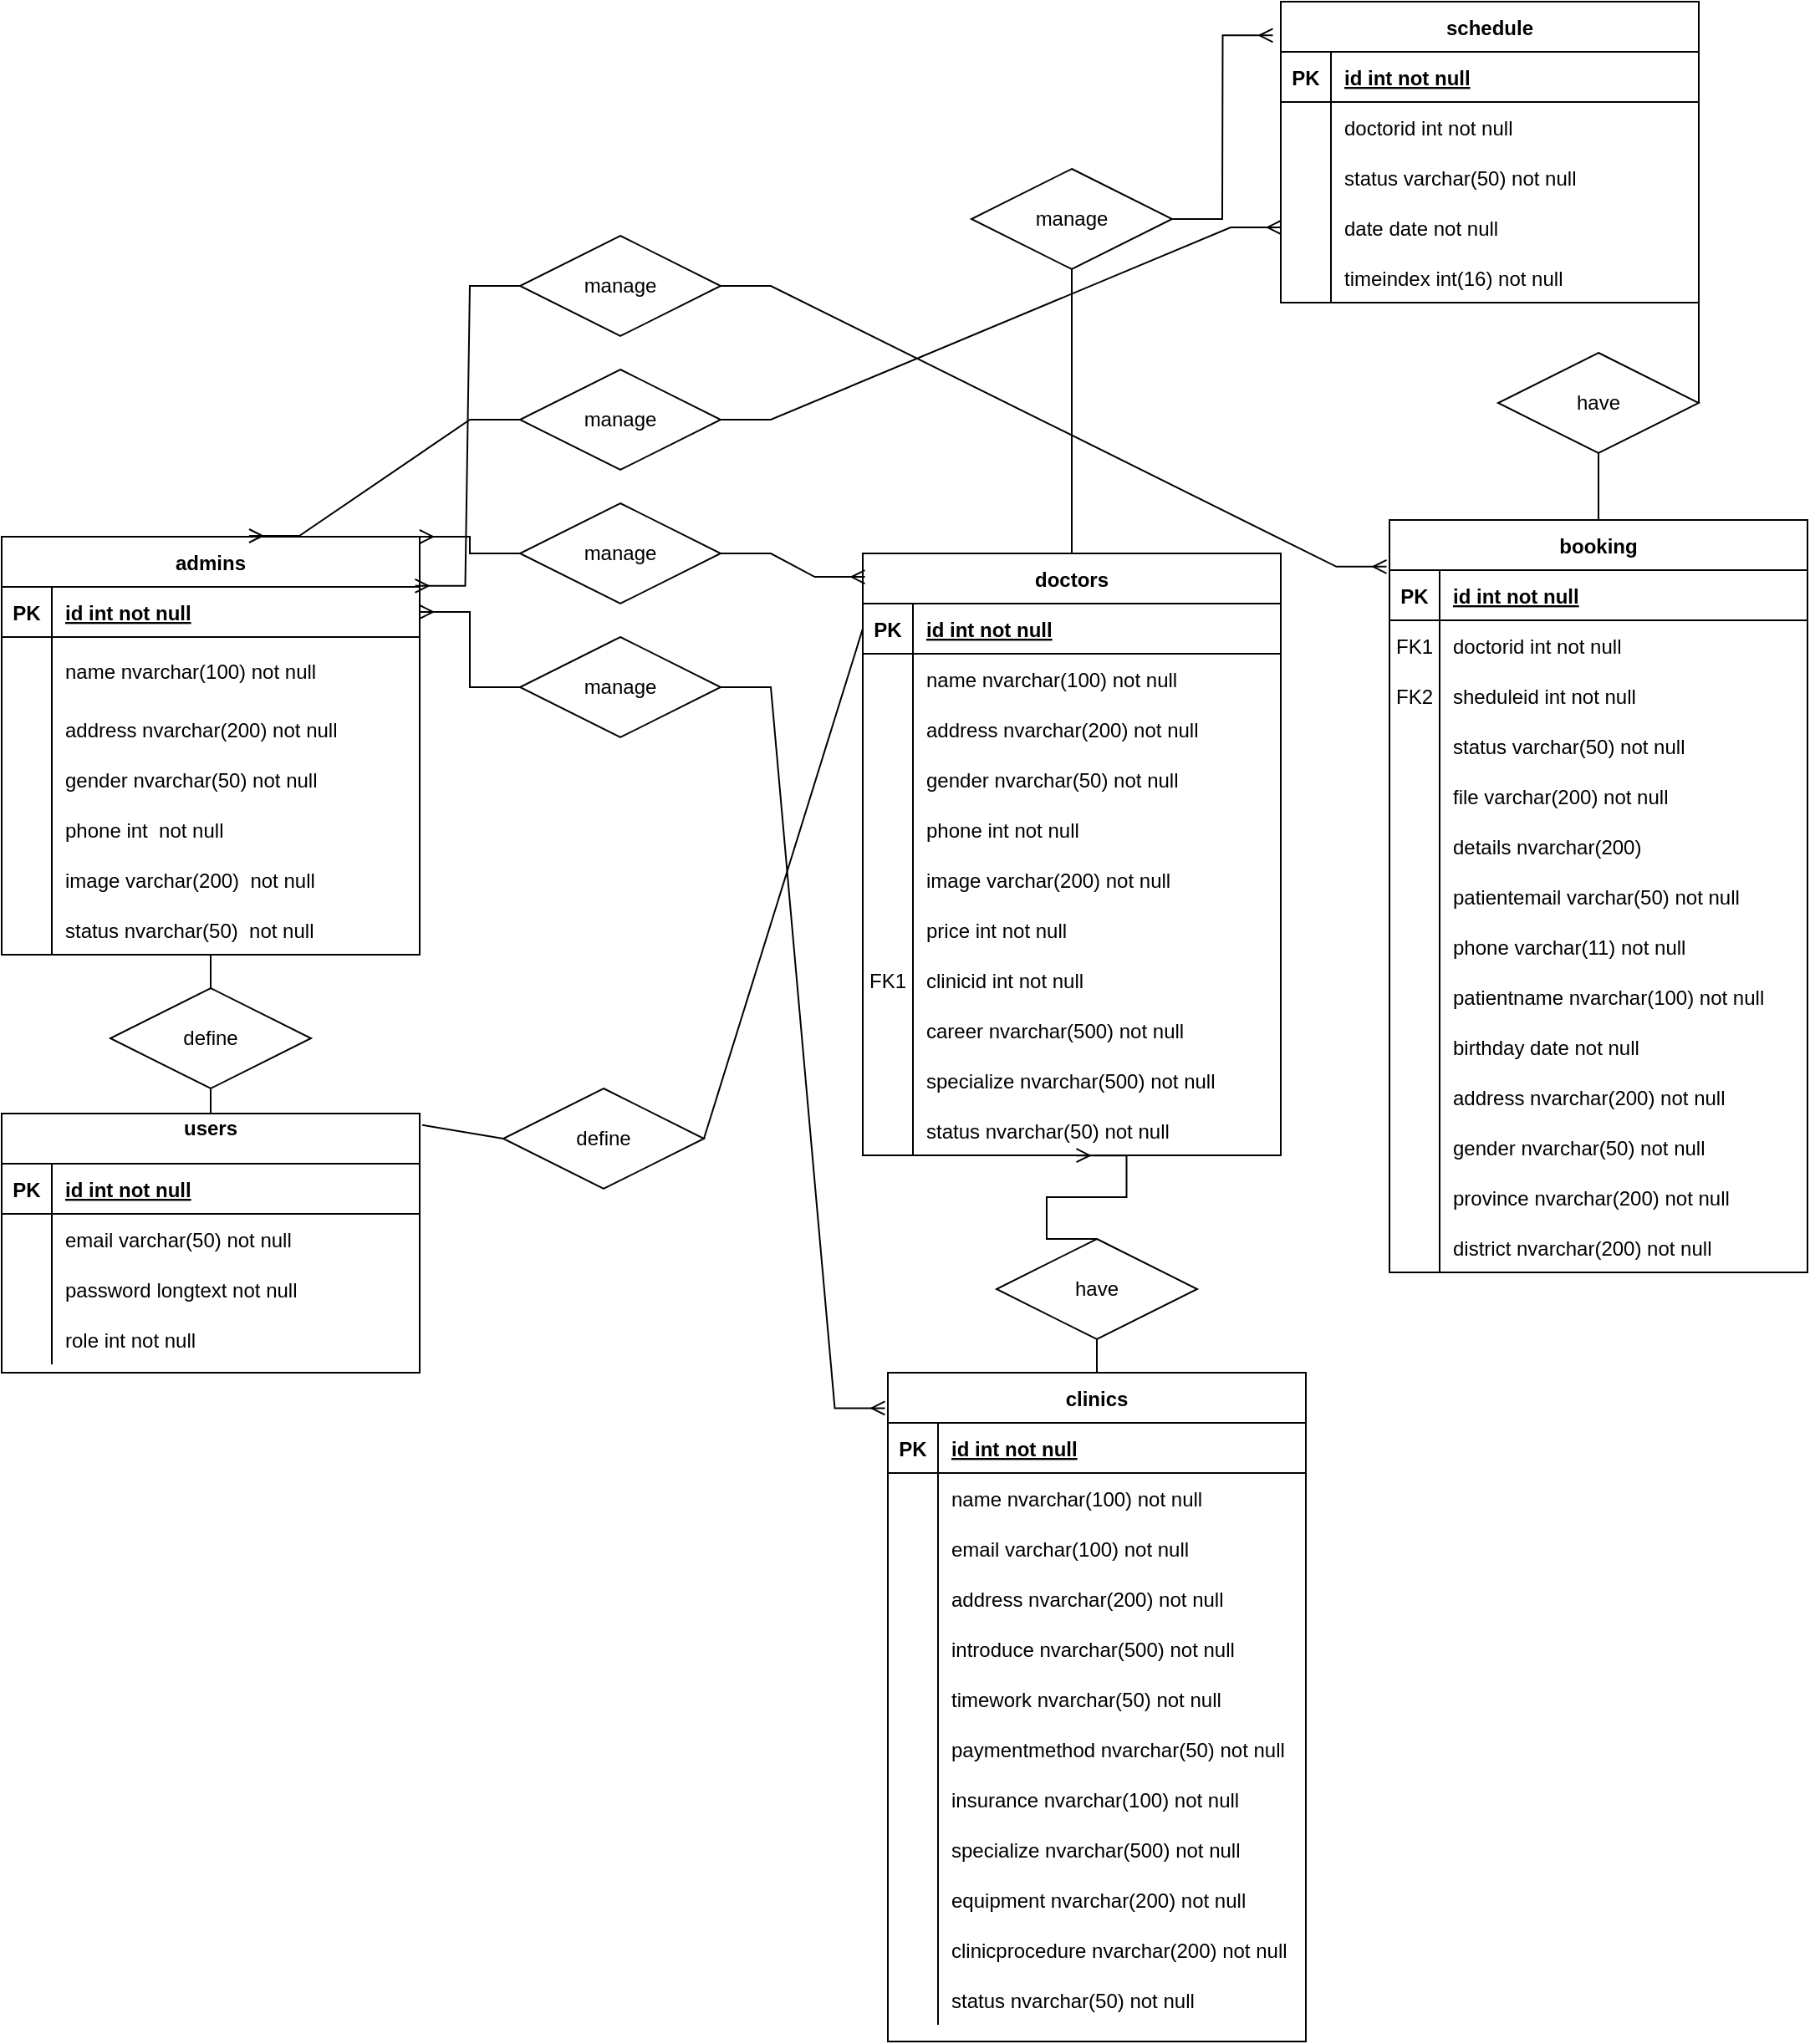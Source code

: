 <mxfile version="21.5.0" type="device">
  <diagram id="R2lEEEUBdFMjLlhIrx00" name="Page-1">
    <mxGraphModel dx="1390" dy="1900" grid="1" gridSize="10" guides="1" tooltips="1" connect="1" arrows="1" fold="1" page="1" pageScale="1" pageWidth="850" pageHeight="1100" math="0" shadow="0" extFonts="Permanent Marker^https://fonts.googleapis.com/css?family=Permanent+Marker">
      <root>
        <mxCell id="0" />
        <mxCell id="1" parent="0" />
        <mxCell id="C-vyLk0tnHw3VtMMgP7b-23" value="admins" style="shape=table;startSize=30;container=1;collapsible=1;childLayout=tableLayout;fixedRows=1;rowLines=0;fontStyle=1;align=center;resizeLast=1;" parent="1" vertex="1">
          <mxGeometry x="30" y="20" width="250" height="250" as="geometry" />
        </mxCell>
        <mxCell id="C-vyLk0tnHw3VtMMgP7b-24" value="" style="shape=partialRectangle;collapsible=0;dropTarget=0;pointerEvents=0;fillColor=none;points=[[0,0.5],[1,0.5]];portConstraint=eastwest;top=0;left=0;right=0;bottom=1;" parent="C-vyLk0tnHw3VtMMgP7b-23" vertex="1">
          <mxGeometry y="30" width="250" height="30" as="geometry" />
        </mxCell>
        <mxCell id="C-vyLk0tnHw3VtMMgP7b-25" value="PK" style="shape=partialRectangle;overflow=hidden;connectable=0;fillColor=none;top=0;left=0;bottom=0;right=0;fontStyle=1;" parent="C-vyLk0tnHw3VtMMgP7b-24" vertex="1">
          <mxGeometry width="30" height="30" as="geometry">
            <mxRectangle width="30" height="30" as="alternateBounds" />
          </mxGeometry>
        </mxCell>
        <mxCell id="C-vyLk0tnHw3VtMMgP7b-26" value="id int not null" style="shape=partialRectangle;overflow=hidden;connectable=0;fillColor=none;top=0;left=0;bottom=0;right=0;align=left;spacingLeft=6;fontStyle=5;" parent="C-vyLk0tnHw3VtMMgP7b-24" vertex="1">
          <mxGeometry x="30" width="220" height="30" as="geometry">
            <mxRectangle width="220" height="30" as="alternateBounds" />
          </mxGeometry>
        </mxCell>
        <mxCell id="QPLElxQxJ39nkW6KaJ0L-1" value="clinics" style="shape=table;startSize=30;container=1;collapsible=1;childLayout=tableLayout;fixedRows=1;rowLines=0;fontStyle=1;align=center;resizeLast=1;" parent="1" vertex="1">
          <mxGeometry x="560" y="520" width="250" height="400" as="geometry">
            <mxRectangle x="530" y="510" width="80" height="30" as="alternateBounds" />
          </mxGeometry>
        </mxCell>
        <mxCell id="QPLElxQxJ39nkW6KaJ0L-2" value="" style="shape=partialRectangle;collapsible=0;dropTarget=0;pointerEvents=0;fillColor=none;points=[[0,0.5],[1,0.5]];portConstraint=eastwest;top=0;left=0;right=0;bottom=1;" parent="QPLElxQxJ39nkW6KaJ0L-1" vertex="1">
          <mxGeometry y="30" width="250" height="30" as="geometry" />
        </mxCell>
        <mxCell id="QPLElxQxJ39nkW6KaJ0L-3" value="PK" style="shape=partialRectangle;overflow=hidden;connectable=0;fillColor=none;top=0;left=0;bottom=0;right=0;fontStyle=1;" parent="QPLElxQxJ39nkW6KaJ0L-2" vertex="1">
          <mxGeometry width="30" height="30" as="geometry">
            <mxRectangle width="30" height="30" as="alternateBounds" />
          </mxGeometry>
        </mxCell>
        <mxCell id="QPLElxQxJ39nkW6KaJ0L-4" value="id int not null" style="shape=partialRectangle;overflow=hidden;connectable=0;fillColor=none;top=0;left=0;bottom=0;right=0;align=left;spacingLeft=6;fontStyle=5;" parent="QPLElxQxJ39nkW6KaJ0L-2" vertex="1">
          <mxGeometry x="30" width="220" height="30" as="geometry">
            <mxRectangle width="220" height="30" as="alternateBounds" />
          </mxGeometry>
        </mxCell>
        <mxCell id="QPLElxQxJ39nkW6KaJ0L-5" value="" style="shape=partialRectangle;collapsible=0;dropTarget=0;pointerEvents=0;fillColor=none;points=[[0,0.5],[1,0.5]];portConstraint=eastwest;top=0;left=0;right=0;bottom=0;" parent="QPLElxQxJ39nkW6KaJ0L-1" vertex="1">
          <mxGeometry y="60" width="250" height="30" as="geometry" />
        </mxCell>
        <mxCell id="QPLElxQxJ39nkW6KaJ0L-6" value="" style="shape=partialRectangle;overflow=hidden;connectable=0;fillColor=none;top=0;left=0;bottom=0;right=0;" parent="QPLElxQxJ39nkW6KaJ0L-5" vertex="1">
          <mxGeometry width="30" height="30" as="geometry">
            <mxRectangle width="30" height="30" as="alternateBounds" />
          </mxGeometry>
        </mxCell>
        <mxCell id="QPLElxQxJ39nkW6KaJ0L-7" value="name nvarchar(100) not null" style="shape=partialRectangle;overflow=hidden;connectable=0;fillColor=none;top=0;left=0;bottom=0;right=0;align=left;spacingLeft=6;" parent="QPLElxQxJ39nkW6KaJ0L-5" vertex="1">
          <mxGeometry x="30" width="220" height="30" as="geometry">
            <mxRectangle width="220" height="30" as="alternateBounds" />
          </mxGeometry>
        </mxCell>
        <mxCell id="_PuxMBUpN1wTJ676RRzh-1" value="" style="shape=partialRectangle;collapsible=0;dropTarget=0;pointerEvents=0;fillColor=none;points=[[0,0.5],[1,0.5]];portConstraint=eastwest;top=0;left=0;right=0;bottom=0;" vertex="1" parent="QPLElxQxJ39nkW6KaJ0L-1">
          <mxGeometry y="90" width="250" height="30" as="geometry" />
        </mxCell>
        <mxCell id="_PuxMBUpN1wTJ676RRzh-2" value="" style="shape=partialRectangle;overflow=hidden;connectable=0;fillColor=none;top=0;left=0;bottom=0;right=0;" vertex="1" parent="_PuxMBUpN1wTJ676RRzh-1">
          <mxGeometry width="30" height="30" as="geometry">
            <mxRectangle width="30" height="30" as="alternateBounds" />
          </mxGeometry>
        </mxCell>
        <mxCell id="_PuxMBUpN1wTJ676RRzh-3" value="email varchar(100) not null" style="shape=partialRectangle;overflow=hidden;connectable=0;fillColor=none;top=0;left=0;bottom=0;right=0;align=left;spacingLeft=6;" vertex="1" parent="_PuxMBUpN1wTJ676RRzh-1">
          <mxGeometry x="30" width="220" height="30" as="geometry">
            <mxRectangle width="220" height="30" as="alternateBounds" />
          </mxGeometry>
        </mxCell>
        <mxCell id="QPLElxQxJ39nkW6KaJ0L-105" style="shape=partialRectangle;collapsible=0;dropTarget=0;pointerEvents=0;fillColor=none;points=[[0,0.5],[1,0.5]];portConstraint=eastwest;top=0;left=0;right=0;bottom=0;" parent="QPLElxQxJ39nkW6KaJ0L-1" vertex="1">
          <mxGeometry y="120" width="250" height="30" as="geometry" />
        </mxCell>
        <mxCell id="QPLElxQxJ39nkW6KaJ0L-106" style="shape=partialRectangle;overflow=hidden;connectable=0;fillColor=none;top=0;left=0;bottom=0;right=0;" parent="QPLElxQxJ39nkW6KaJ0L-105" vertex="1">
          <mxGeometry width="30" height="30" as="geometry">
            <mxRectangle width="30" height="30" as="alternateBounds" />
          </mxGeometry>
        </mxCell>
        <mxCell id="QPLElxQxJ39nkW6KaJ0L-107" value="address nvarchar(200) not null" style="shape=partialRectangle;overflow=hidden;connectable=0;fillColor=none;top=0;left=0;bottom=0;right=0;align=left;spacingLeft=6;" parent="QPLElxQxJ39nkW6KaJ0L-105" vertex="1">
          <mxGeometry x="30" width="220" height="30" as="geometry">
            <mxRectangle width="220" height="30" as="alternateBounds" />
          </mxGeometry>
        </mxCell>
        <mxCell id="QPLElxQxJ39nkW6KaJ0L-108" style="shape=partialRectangle;collapsible=0;dropTarget=0;pointerEvents=0;fillColor=none;points=[[0,0.5],[1,0.5]];portConstraint=eastwest;top=0;left=0;right=0;bottom=0;" parent="QPLElxQxJ39nkW6KaJ0L-1" vertex="1">
          <mxGeometry y="150" width="250" height="30" as="geometry" />
        </mxCell>
        <mxCell id="QPLElxQxJ39nkW6KaJ0L-109" style="shape=partialRectangle;overflow=hidden;connectable=0;fillColor=none;top=0;left=0;bottom=0;right=0;" parent="QPLElxQxJ39nkW6KaJ0L-108" vertex="1">
          <mxGeometry width="30" height="30" as="geometry">
            <mxRectangle width="30" height="30" as="alternateBounds" />
          </mxGeometry>
        </mxCell>
        <mxCell id="QPLElxQxJ39nkW6KaJ0L-110" value="introduce nvarchar(500) not null" style="shape=partialRectangle;overflow=hidden;connectable=0;fillColor=none;top=0;left=0;bottom=0;right=0;align=left;spacingLeft=6;" parent="QPLElxQxJ39nkW6KaJ0L-108" vertex="1">
          <mxGeometry x="30" width="220" height="30" as="geometry">
            <mxRectangle width="220" height="30" as="alternateBounds" />
          </mxGeometry>
        </mxCell>
        <mxCell id="QPLElxQxJ39nkW6KaJ0L-111" style="shape=partialRectangle;collapsible=0;dropTarget=0;pointerEvents=0;fillColor=none;points=[[0,0.5],[1,0.5]];portConstraint=eastwest;top=0;left=0;right=0;bottom=0;" parent="QPLElxQxJ39nkW6KaJ0L-1" vertex="1">
          <mxGeometry y="180" width="250" height="30" as="geometry" />
        </mxCell>
        <mxCell id="QPLElxQxJ39nkW6KaJ0L-112" style="shape=partialRectangle;overflow=hidden;connectable=0;fillColor=none;top=0;left=0;bottom=0;right=0;" parent="QPLElxQxJ39nkW6KaJ0L-111" vertex="1">
          <mxGeometry width="30" height="30" as="geometry">
            <mxRectangle width="30" height="30" as="alternateBounds" />
          </mxGeometry>
        </mxCell>
        <mxCell id="QPLElxQxJ39nkW6KaJ0L-113" value="timework nvarchar(50) not null" style="shape=partialRectangle;overflow=hidden;connectable=0;fillColor=none;top=0;left=0;bottom=0;right=0;align=left;spacingLeft=6;" parent="QPLElxQxJ39nkW6KaJ0L-111" vertex="1">
          <mxGeometry x="30" width="220" height="30" as="geometry">
            <mxRectangle width="220" height="30" as="alternateBounds" />
          </mxGeometry>
        </mxCell>
        <mxCell id="QPLElxQxJ39nkW6KaJ0L-114" style="shape=partialRectangle;collapsible=0;dropTarget=0;pointerEvents=0;fillColor=none;points=[[0,0.5],[1,0.5]];portConstraint=eastwest;top=0;left=0;right=0;bottom=0;" parent="QPLElxQxJ39nkW6KaJ0L-1" vertex="1">
          <mxGeometry y="210" width="250" height="30" as="geometry" />
        </mxCell>
        <mxCell id="QPLElxQxJ39nkW6KaJ0L-115" style="shape=partialRectangle;overflow=hidden;connectable=0;fillColor=none;top=0;left=0;bottom=0;right=0;" parent="QPLElxQxJ39nkW6KaJ0L-114" vertex="1">
          <mxGeometry width="30" height="30" as="geometry">
            <mxRectangle width="30" height="30" as="alternateBounds" />
          </mxGeometry>
        </mxCell>
        <mxCell id="QPLElxQxJ39nkW6KaJ0L-116" value="paymentmethod nvarchar(50) not null" style="shape=partialRectangle;overflow=hidden;connectable=0;fillColor=none;top=0;left=0;bottom=0;right=0;align=left;spacingLeft=6;" parent="QPLElxQxJ39nkW6KaJ0L-114" vertex="1">
          <mxGeometry x="30" width="220" height="30" as="geometry">
            <mxRectangle width="220" height="30" as="alternateBounds" />
          </mxGeometry>
        </mxCell>
        <mxCell id="QPLElxQxJ39nkW6KaJ0L-117" style="shape=partialRectangle;collapsible=0;dropTarget=0;pointerEvents=0;fillColor=none;points=[[0,0.5],[1,0.5]];portConstraint=eastwest;top=0;left=0;right=0;bottom=0;" parent="QPLElxQxJ39nkW6KaJ0L-1" vertex="1">
          <mxGeometry y="240" width="250" height="30" as="geometry" />
        </mxCell>
        <mxCell id="QPLElxQxJ39nkW6KaJ0L-118" style="shape=partialRectangle;overflow=hidden;connectable=0;fillColor=none;top=0;left=0;bottom=0;right=0;" parent="QPLElxQxJ39nkW6KaJ0L-117" vertex="1">
          <mxGeometry width="30" height="30" as="geometry">
            <mxRectangle width="30" height="30" as="alternateBounds" />
          </mxGeometry>
        </mxCell>
        <mxCell id="QPLElxQxJ39nkW6KaJ0L-119" value="insurance nvarchar(100) not null" style="shape=partialRectangle;overflow=hidden;connectable=0;fillColor=none;top=0;left=0;bottom=0;right=0;align=left;spacingLeft=6;" parent="QPLElxQxJ39nkW6KaJ0L-117" vertex="1">
          <mxGeometry x="30" width="220" height="30" as="geometry">
            <mxRectangle width="220" height="30" as="alternateBounds" />
          </mxGeometry>
        </mxCell>
        <mxCell id="QPLElxQxJ39nkW6KaJ0L-120" style="shape=partialRectangle;collapsible=0;dropTarget=0;pointerEvents=0;fillColor=none;points=[[0,0.5],[1,0.5]];portConstraint=eastwest;top=0;left=0;right=0;bottom=0;" parent="QPLElxQxJ39nkW6KaJ0L-1" vertex="1">
          <mxGeometry y="270" width="250" height="30" as="geometry" />
        </mxCell>
        <mxCell id="QPLElxQxJ39nkW6KaJ0L-121" style="shape=partialRectangle;overflow=hidden;connectable=0;fillColor=none;top=0;left=0;bottom=0;right=0;" parent="QPLElxQxJ39nkW6KaJ0L-120" vertex="1">
          <mxGeometry width="30" height="30" as="geometry">
            <mxRectangle width="30" height="30" as="alternateBounds" />
          </mxGeometry>
        </mxCell>
        <mxCell id="QPLElxQxJ39nkW6KaJ0L-122" value="specialize nvarchar(500) not null" style="shape=partialRectangle;overflow=hidden;connectable=0;fillColor=none;top=0;left=0;bottom=0;right=0;align=left;spacingLeft=6;" parent="QPLElxQxJ39nkW6KaJ0L-120" vertex="1">
          <mxGeometry x="30" width="220" height="30" as="geometry">
            <mxRectangle width="220" height="30" as="alternateBounds" />
          </mxGeometry>
        </mxCell>
        <mxCell id="QPLElxQxJ39nkW6KaJ0L-123" style="shape=partialRectangle;collapsible=0;dropTarget=0;pointerEvents=0;fillColor=none;points=[[0,0.5],[1,0.5]];portConstraint=eastwest;top=0;left=0;right=0;bottom=0;" parent="QPLElxQxJ39nkW6KaJ0L-1" vertex="1">
          <mxGeometry y="300" width="250" height="30" as="geometry" />
        </mxCell>
        <mxCell id="QPLElxQxJ39nkW6KaJ0L-124" style="shape=partialRectangle;overflow=hidden;connectable=0;fillColor=none;top=0;left=0;bottom=0;right=0;" parent="QPLElxQxJ39nkW6KaJ0L-123" vertex="1">
          <mxGeometry width="30" height="30" as="geometry">
            <mxRectangle width="30" height="30" as="alternateBounds" />
          </mxGeometry>
        </mxCell>
        <mxCell id="QPLElxQxJ39nkW6KaJ0L-125" value="equipment nvarchar(200) not null" style="shape=partialRectangle;overflow=hidden;connectable=0;fillColor=none;top=0;left=0;bottom=0;right=0;align=left;spacingLeft=6;" parent="QPLElxQxJ39nkW6KaJ0L-123" vertex="1">
          <mxGeometry x="30" width="220" height="30" as="geometry">
            <mxRectangle width="220" height="30" as="alternateBounds" />
          </mxGeometry>
        </mxCell>
        <mxCell id="QPLElxQxJ39nkW6KaJ0L-126" style="shape=partialRectangle;collapsible=0;dropTarget=0;pointerEvents=0;fillColor=none;points=[[0,0.5],[1,0.5]];portConstraint=eastwest;top=0;left=0;right=0;bottom=0;" parent="QPLElxQxJ39nkW6KaJ0L-1" vertex="1">
          <mxGeometry y="330" width="250" height="30" as="geometry" />
        </mxCell>
        <mxCell id="QPLElxQxJ39nkW6KaJ0L-127" style="shape=partialRectangle;overflow=hidden;connectable=0;fillColor=none;top=0;left=0;bottom=0;right=0;" parent="QPLElxQxJ39nkW6KaJ0L-126" vertex="1">
          <mxGeometry width="30" height="30" as="geometry">
            <mxRectangle width="30" height="30" as="alternateBounds" />
          </mxGeometry>
        </mxCell>
        <mxCell id="QPLElxQxJ39nkW6KaJ0L-128" value="clinicprocedure nvarchar(200) not null" style="shape=partialRectangle;overflow=hidden;connectable=0;fillColor=none;top=0;left=0;bottom=0;right=0;align=left;spacingLeft=6;" parent="QPLElxQxJ39nkW6KaJ0L-126" vertex="1">
          <mxGeometry x="30" width="220" height="30" as="geometry">
            <mxRectangle width="220" height="30" as="alternateBounds" />
          </mxGeometry>
        </mxCell>
        <mxCell id="QPLElxQxJ39nkW6KaJ0L-217" style="shape=partialRectangle;collapsible=0;dropTarget=0;pointerEvents=0;fillColor=none;points=[[0,0.5],[1,0.5]];portConstraint=eastwest;top=0;left=0;right=0;bottom=0;" parent="QPLElxQxJ39nkW6KaJ0L-1" vertex="1">
          <mxGeometry y="360" width="250" height="30" as="geometry" />
        </mxCell>
        <mxCell id="QPLElxQxJ39nkW6KaJ0L-218" style="shape=partialRectangle;overflow=hidden;connectable=0;fillColor=none;top=0;left=0;bottom=0;right=0;" parent="QPLElxQxJ39nkW6KaJ0L-217" vertex="1">
          <mxGeometry width="30" height="30" as="geometry">
            <mxRectangle width="30" height="30" as="alternateBounds" />
          </mxGeometry>
        </mxCell>
        <mxCell id="QPLElxQxJ39nkW6KaJ0L-219" value="status nvarchar(50) not null" style="shape=partialRectangle;overflow=hidden;connectable=0;fillColor=none;top=0;left=0;bottom=0;right=0;align=left;spacingLeft=6;" parent="QPLElxQxJ39nkW6KaJ0L-217" vertex="1">
          <mxGeometry x="30" width="220" height="30" as="geometry">
            <mxRectangle width="220" height="30" as="alternateBounds" />
          </mxGeometry>
        </mxCell>
        <mxCell id="QPLElxQxJ39nkW6KaJ0L-22" value="booking" style="shape=table;startSize=30;container=1;collapsible=1;childLayout=tableLayout;fixedRows=1;rowLines=0;fontStyle=1;align=center;resizeLast=1;" parent="1" vertex="1">
          <mxGeometry x="860" y="10" width="250" height="450" as="geometry" />
        </mxCell>
        <mxCell id="QPLElxQxJ39nkW6KaJ0L-23" value="" style="shape=partialRectangle;collapsible=0;dropTarget=0;pointerEvents=0;fillColor=none;points=[[0,0.5],[1,0.5]];portConstraint=eastwest;top=0;left=0;right=0;bottom=1;" parent="QPLElxQxJ39nkW6KaJ0L-22" vertex="1">
          <mxGeometry y="30" width="250" height="30" as="geometry" />
        </mxCell>
        <mxCell id="QPLElxQxJ39nkW6KaJ0L-24" value="PK" style="shape=partialRectangle;overflow=hidden;connectable=0;fillColor=none;top=0;left=0;bottom=0;right=0;fontStyle=1;" parent="QPLElxQxJ39nkW6KaJ0L-23" vertex="1">
          <mxGeometry width="30" height="30" as="geometry">
            <mxRectangle width="30" height="30" as="alternateBounds" />
          </mxGeometry>
        </mxCell>
        <mxCell id="QPLElxQxJ39nkW6KaJ0L-25" value="id int not null" style="shape=partialRectangle;overflow=hidden;connectable=0;fillColor=none;top=0;left=0;bottom=0;right=0;align=left;spacingLeft=6;fontStyle=5;" parent="QPLElxQxJ39nkW6KaJ0L-23" vertex="1">
          <mxGeometry x="30" width="220" height="30" as="geometry">
            <mxRectangle width="220" height="30" as="alternateBounds" />
          </mxGeometry>
        </mxCell>
        <mxCell id="QPLElxQxJ39nkW6KaJ0L-26" value="" style="shape=partialRectangle;collapsible=0;dropTarget=0;pointerEvents=0;fillColor=none;points=[[0,0.5],[1,0.5]];portConstraint=eastwest;top=0;left=0;right=0;bottom=0;" parent="QPLElxQxJ39nkW6KaJ0L-22" vertex="1">
          <mxGeometry y="60" width="250" height="30" as="geometry" />
        </mxCell>
        <mxCell id="QPLElxQxJ39nkW6KaJ0L-27" value="FK1" style="shape=partialRectangle;overflow=hidden;connectable=0;fillColor=none;top=0;left=0;bottom=0;right=0;" parent="QPLElxQxJ39nkW6KaJ0L-26" vertex="1">
          <mxGeometry width="30" height="30" as="geometry">
            <mxRectangle width="30" height="30" as="alternateBounds" />
          </mxGeometry>
        </mxCell>
        <mxCell id="QPLElxQxJ39nkW6KaJ0L-28" value="doctorid int not null" style="shape=partialRectangle;overflow=hidden;connectable=0;fillColor=none;top=0;left=0;bottom=0;right=0;align=left;spacingLeft=6;" parent="QPLElxQxJ39nkW6KaJ0L-26" vertex="1">
          <mxGeometry x="30" width="220" height="30" as="geometry">
            <mxRectangle width="220" height="30" as="alternateBounds" />
          </mxGeometry>
        </mxCell>
        <mxCell id="QPLElxQxJ39nkW6KaJ0L-155" style="shape=partialRectangle;collapsible=0;dropTarget=0;pointerEvents=0;fillColor=none;points=[[0,0.5],[1,0.5]];portConstraint=eastwest;top=0;left=0;right=0;bottom=0;" parent="QPLElxQxJ39nkW6KaJ0L-22" vertex="1">
          <mxGeometry y="90" width="250" height="30" as="geometry" />
        </mxCell>
        <mxCell id="QPLElxQxJ39nkW6KaJ0L-156" value="FK2" style="shape=partialRectangle;overflow=hidden;connectable=0;fillColor=none;top=0;left=0;bottom=0;right=0;" parent="QPLElxQxJ39nkW6KaJ0L-155" vertex="1">
          <mxGeometry width="30" height="30" as="geometry">
            <mxRectangle width="30" height="30" as="alternateBounds" />
          </mxGeometry>
        </mxCell>
        <mxCell id="QPLElxQxJ39nkW6KaJ0L-157" value="sheduleid int not null" style="shape=partialRectangle;overflow=hidden;connectable=0;fillColor=none;top=0;left=0;bottom=0;right=0;align=left;spacingLeft=6;" parent="QPLElxQxJ39nkW6KaJ0L-155" vertex="1">
          <mxGeometry x="30" width="220" height="30" as="geometry">
            <mxRectangle width="220" height="30" as="alternateBounds" />
          </mxGeometry>
        </mxCell>
        <mxCell id="QPLElxQxJ39nkW6KaJ0L-161" style="shape=partialRectangle;collapsible=0;dropTarget=0;pointerEvents=0;fillColor=none;points=[[0,0.5],[1,0.5]];portConstraint=eastwest;top=0;left=0;right=0;bottom=0;" parent="QPLElxQxJ39nkW6KaJ0L-22" vertex="1">
          <mxGeometry y="120" width="250" height="30" as="geometry" />
        </mxCell>
        <mxCell id="QPLElxQxJ39nkW6KaJ0L-162" style="shape=partialRectangle;overflow=hidden;connectable=0;fillColor=none;top=0;left=0;bottom=0;right=0;" parent="QPLElxQxJ39nkW6KaJ0L-161" vertex="1">
          <mxGeometry width="30" height="30" as="geometry">
            <mxRectangle width="30" height="30" as="alternateBounds" />
          </mxGeometry>
        </mxCell>
        <mxCell id="QPLElxQxJ39nkW6KaJ0L-163" value="status varchar(50) not null" style="shape=partialRectangle;overflow=hidden;connectable=0;fillColor=none;top=0;left=0;bottom=0;right=0;align=left;spacingLeft=6;" parent="QPLElxQxJ39nkW6KaJ0L-161" vertex="1">
          <mxGeometry x="30" width="220" height="30" as="geometry">
            <mxRectangle width="220" height="30" as="alternateBounds" />
          </mxGeometry>
        </mxCell>
        <mxCell id="QPLElxQxJ39nkW6KaJ0L-164" style="shape=partialRectangle;collapsible=0;dropTarget=0;pointerEvents=0;fillColor=none;points=[[0,0.5],[1,0.5]];portConstraint=eastwest;top=0;left=0;right=0;bottom=0;" parent="QPLElxQxJ39nkW6KaJ0L-22" vertex="1">
          <mxGeometry y="150" width="250" height="30" as="geometry" />
        </mxCell>
        <mxCell id="QPLElxQxJ39nkW6KaJ0L-165" style="shape=partialRectangle;overflow=hidden;connectable=0;fillColor=none;top=0;left=0;bottom=0;right=0;" parent="QPLElxQxJ39nkW6KaJ0L-164" vertex="1">
          <mxGeometry width="30" height="30" as="geometry">
            <mxRectangle width="30" height="30" as="alternateBounds" />
          </mxGeometry>
        </mxCell>
        <mxCell id="QPLElxQxJ39nkW6KaJ0L-166" value="file varchar(200) not null" style="shape=partialRectangle;overflow=hidden;connectable=0;fillColor=none;top=0;left=0;bottom=0;right=0;align=left;spacingLeft=6;" parent="QPLElxQxJ39nkW6KaJ0L-164" vertex="1">
          <mxGeometry x="30" width="220" height="30" as="geometry">
            <mxRectangle width="220" height="30" as="alternateBounds" />
          </mxGeometry>
        </mxCell>
        <mxCell id="QPLElxQxJ39nkW6KaJ0L-167" style="shape=partialRectangle;collapsible=0;dropTarget=0;pointerEvents=0;fillColor=none;points=[[0,0.5],[1,0.5]];portConstraint=eastwest;top=0;left=0;right=0;bottom=0;" parent="QPLElxQxJ39nkW6KaJ0L-22" vertex="1">
          <mxGeometry y="180" width="250" height="30" as="geometry" />
        </mxCell>
        <mxCell id="QPLElxQxJ39nkW6KaJ0L-168" style="shape=partialRectangle;overflow=hidden;connectable=0;fillColor=none;top=0;left=0;bottom=0;right=0;" parent="QPLElxQxJ39nkW6KaJ0L-167" vertex="1">
          <mxGeometry width="30" height="30" as="geometry">
            <mxRectangle width="30" height="30" as="alternateBounds" />
          </mxGeometry>
        </mxCell>
        <mxCell id="QPLElxQxJ39nkW6KaJ0L-169" value="details nvarchar(200)" style="shape=partialRectangle;overflow=hidden;connectable=0;fillColor=none;top=0;left=0;bottom=0;right=0;align=left;spacingLeft=6;" parent="QPLElxQxJ39nkW6KaJ0L-167" vertex="1">
          <mxGeometry x="30" width="220" height="30" as="geometry">
            <mxRectangle width="220" height="30" as="alternateBounds" />
          </mxGeometry>
        </mxCell>
        <mxCell id="QPLElxQxJ39nkW6KaJ0L-50" value="" style="shape=partialRectangle;collapsible=0;dropTarget=0;pointerEvents=0;fillColor=none;points=[[0,0.5],[1,0.5]];portConstraint=eastwest;top=0;left=0;right=0;bottom=0;" parent="QPLElxQxJ39nkW6KaJ0L-22" vertex="1">
          <mxGeometry y="210" width="250" height="30" as="geometry" />
        </mxCell>
        <mxCell id="QPLElxQxJ39nkW6KaJ0L-51" value="" style="shape=partialRectangle;overflow=hidden;connectable=0;fillColor=none;top=0;left=0;bottom=0;right=0;" parent="QPLElxQxJ39nkW6KaJ0L-50" vertex="1">
          <mxGeometry width="30" height="30" as="geometry">
            <mxRectangle width="30" height="30" as="alternateBounds" />
          </mxGeometry>
        </mxCell>
        <mxCell id="QPLElxQxJ39nkW6KaJ0L-52" value="patientemail varchar(50) not null" style="shape=partialRectangle;overflow=hidden;connectable=0;fillColor=none;top=0;left=0;bottom=0;right=0;align=left;spacingLeft=6;" parent="QPLElxQxJ39nkW6KaJ0L-50" vertex="1">
          <mxGeometry x="30" width="220" height="30" as="geometry">
            <mxRectangle width="220" height="30" as="alternateBounds" />
          </mxGeometry>
        </mxCell>
        <mxCell id="7ddGz2W5hR7yRIhUGUzQ-31" style="shape=partialRectangle;collapsible=0;dropTarget=0;pointerEvents=0;fillColor=none;points=[[0,0.5],[1,0.5]];portConstraint=eastwest;top=0;left=0;right=0;bottom=0;" parent="QPLElxQxJ39nkW6KaJ0L-22" vertex="1">
          <mxGeometry y="240" width="250" height="30" as="geometry" />
        </mxCell>
        <mxCell id="7ddGz2W5hR7yRIhUGUzQ-32" style="shape=partialRectangle;overflow=hidden;connectable=0;fillColor=none;top=0;left=0;bottom=0;right=0;" parent="7ddGz2W5hR7yRIhUGUzQ-31" vertex="1">
          <mxGeometry width="30" height="30" as="geometry">
            <mxRectangle width="30" height="30" as="alternateBounds" />
          </mxGeometry>
        </mxCell>
        <mxCell id="7ddGz2W5hR7yRIhUGUzQ-33" value="phone varchar(11) not null" style="shape=partialRectangle;overflow=hidden;connectable=0;fillColor=none;top=0;left=0;bottom=0;right=0;align=left;spacingLeft=6;" parent="7ddGz2W5hR7yRIhUGUzQ-31" vertex="1">
          <mxGeometry x="30" width="220" height="30" as="geometry">
            <mxRectangle width="220" height="30" as="alternateBounds" />
          </mxGeometry>
        </mxCell>
        <mxCell id="QPLElxQxJ39nkW6KaJ0L-152" style="shape=partialRectangle;collapsible=0;dropTarget=0;pointerEvents=0;fillColor=none;points=[[0,0.5],[1,0.5]];portConstraint=eastwest;top=0;left=0;right=0;bottom=0;" parent="QPLElxQxJ39nkW6KaJ0L-22" vertex="1">
          <mxGeometry y="270" width="250" height="30" as="geometry" />
        </mxCell>
        <mxCell id="QPLElxQxJ39nkW6KaJ0L-153" style="shape=partialRectangle;overflow=hidden;connectable=0;fillColor=none;top=0;left=0;bottom=0;right=0;" parent="QPLElxQxJ39nkW6KaJ0L-152" vertex="1">
          <mxGeometry width="30" height="30" as="geometry">
            <mxRectangle width="30" height="30" as="alternateBounds" />
          </mxGeometry>
        </mxCell>
        <mxCell id="QPLElxQxJ39nkW6KaJ0L-154" value="patientname nvarchar(100) not null" style="shape=partialRectangle;overflow=hidden;connectable=0;fillColor=none;top=0;left=0;bottom=0;right=0;align=left;spacingLeft=6;" parent="QPLElxQxJ39nkW6KaJ0L-152" vertex="1">
          <mxGeometry x="30" width="220" height="30" as="geometry">
            <mxRectangle width="220" height="30" as="alternateBounds" />
          </mxGeometry>
        </mxCell>
        <mxCell id="7ddGz2W5hR7yRIhUGUzQ-22" style="shape=partialRectangle;collapsible=0;dropTarget=0;pointerEvents=0;fillColor=none;points=[[0,0.5],[1,0.5]];portConstraint=eastwest;top=0;left=0;right=0;bottom=0;" parent="QPLElxQxJ39nkW6KaJ0L-22" vertex="1">
          <mxGeometry y="300" width="250" height="30" as="geometry" />
        </mxCell>
        <mxCell id="7ddGz2W5hR7yRIhUGUzQ-23" style="shape=partialRectangle;overflow=hidden;connectable=0;fillColor=none;top=0;left=0;bottom=0;right=0;" parent="7ddGz2W5hR7yRIhUGUzQ-22" vertex="1">
          <mxGeometry width="30" height="30" as="geometry">
            <mxRectangle width="30" height="30" as="alternateBounds" />
          </mxGeometry>
        </mxCell>
        <mxCell id="7ddGz2W5hR7yRIhUGUzQ-24" value="birthday date not null" style="shape=partialRectangle;overflow=hidden;connectable=0;fillColor=none;top=0;left=0;bottom=0;right=0;align=left;spacingLeft=6;" parent="7ddGz2W5hR7yRIhUGUzQ-22" vertex="1">
          <mxGeometry x="30" width="220" height="30" as="geometry">
            <mxRectangle width="220" height="30" as="alternateBounds" />
          </mxGeometry>
        </mxCell>
        <mxCell id="7ddGz2W5hR7yRIhUGUzQ-25" style="shape=partialRectangle;collapsible=0;dropTarget=0;pointerEvents=0;fillColor=none;points=[[0,0.5],[1,0.5]];portConstraint=eastwest;top=0;left=0;right=0;bottom=0;" parent="QPLElxQxJ39nkW6KaJ0L-22" vertex="1">
          <mxGeometry y="330" width="250" height="30" as="geometry" />
        </mxCell>
        <mxCell id="7ddGz2W5hR7yRIhUGUzQ-26" style="shape=partialRectangle;overflow=hidden;connectable=0;fillColor=none;top=0;left=0;bottom=0;right=0;" parent="7ddGz2W5hR7yRIhUGUzQ-25" vertex="1">
          <mxGeometry width="30" height="30" as="geometry">
            <mxRectangle width="30" height="30" as="alternateBounds" />
          </mxGeometry>
        </mxCell>
        <mxCell id="7ddGz2W5hR7yRIhUGUzQ-27" value="address nvarchar(200) not null" style="shape=partialRectangle;overflow=hidden;connectable=0;fillColor=none;top=0;left=0;bottom=0;right=0;align=left;spacingLeft=6;" parent="7ddGz2W5hR7yRIhUGUzQ-25" vertex="1">
          <mxGeometry x="30" width="220" height="30" as="geometry">
            <mxRectangle width="220" height="30" as="alternateBounds" />
          </mxGeometry>
        </mxCell>
        <mxCell id="7ddGz2W5hR7yRIhUGUzQ-28" style="shape=partialRectangle;collapsible=0;dropTarget=0;pointerEvents=0;fillColor=none;points=[[0,0.5],[1,0.5]];portConstraint=eastwest;top=0;left=0;right=0;bottom=0;" parent="QPLElxQxJ39nkW6KaJ0L-22" vertex="1">
          <mxGeometry y="360" width="250" height="30" as="geometry" />
        </mxCell>
        <mxCell id="7ddGz2W5hR7yRIhUGUzQ-29" style="shape=partialRectangle;overflow=hidden;connectable=0;fillColor=none;top=0;left=0;bottom=0;right=0;" parent="7ddGz2W5hR7yRIhUGUzQ-28" vertex="1">
          <mxGeometry width="30" height="30" as="geometry">
            <mxRectangle width="30" height="30" as="alternateBounds" />
          </mxGeometry>
        </mxCell>
        <mxCell id="7ddGz2W5hR7yRIhUGUzQ-30" value="gender nvarchar(50) not null" style="shape=partialRectangle;overflow=hidden;connectable=0;fillColor=none;top=0;left=0;bottom=0;right=0;align=left;spacingLeft=6;" parent="7ddGz2W5hR7yRIhUGUzQ-28" vertex="1">
          <mxGeometry x="30" width="220" height="30" as="geometry">
            <mxRectangle width="220" height="30" as="alternateBounds" />
          </mxGeometry>
        </mxCell>
        <mxCell id="7ddGz2W5hR7yRIhUGUzQ-34" style="shape=partialRectangle;collapsible=0;dropTarget=0;pointerEvents=0;fillColor=none;points=[[0,0.5],[1,0.5]];portConstraint=eastwest;top=0;left=0;right=0;bottom=0;" parent="QPLElxQxJ39nkW6KaJ0L-22" vertex="1">
          <mxGeometry y="390" width="250" height="30" as="geometry" />
        </mxCell>
        <mxCell id="7ddGz2W5hR7yRIhUGUzQ-35" style="shape=partialRectangle;overflow=hidden;connectable=0;fillColor=none;top=0;left=0;bottom=0;right=0;" parent="7ddGz2W5hR7yRIhUGUzQ-34" vertex="1">
          <mxGeometry width="30" height="30" as="geometry">
            <mxRectangle width="30" height="30" as="alternateBounds" />
          </mxGeometry>
        </mxCell>
        <mxCell id="7ddGz2W5hR7yRIhUGUzQ-36" value="province nvarchar(200) not null" style="shape=partialRectangle;overflow=hidden;connectable=0;fillColor=none;top=0;left=0;bottom=0;right=0;align=left;spacingLeft=6;" parent="7ddGz2W5hR7yRIhUGUzQ-34" vertex="1">
          <mxGeometry x="30" width="220" height="30" as="geometry">
            <mxRectangle width="220" height="30" as="alternateBounds" />
          </mxGeometry>
        </mxCell>
        <mxCell id="7ddGz2W5hR7yRIhUGUzQ-37" style="shape=partialRectangle;collapsible=0;dropTarget=0;pointerEvents=0;fillColor=none;points=[[0,0.5],[1,0.5]];portConstraint=eastwest;top=0;left=0;right=0;bottom=0;" parent="QPLElxQxJ39nkW6KaJ0L-22" vertex="1">
          <mxGeometry y="420" width="250" height="30" as="geometry" />
        </mxCell>
        <mxCell id="7ddGz2W5hR7yRIhUGUzQ-38" style="shape=partialRectangle;overflow=hidden;connectable=0;fillColor=none;top=0;left=0;bottom=0;right=0;" parent="7ddGz2W5hR7yRIhUGUzQ-37" vertex="1">
          <mxGeometry width="30" height="30" as="geometry">
            <mxRectangle width="30" height="30" as="alternateBounds" />
          </mxGeometry>
        </mxCell>
        <mxCell id="7ddGz2W5hR7yRIhUGUzQ-39" value="district nvarchar(200) not null" style="shape=partialRectangle;overflow=hidden;connectable=0;fillColor=none;top=0;left=0;bottom=0;right=0;align=left;spacingLeft=6;" parent="7ddGz2W5hR7yRIhUGUzQ-37" vertex="1">
          <mxGeometry x="30" width="220" height="30" as="geometry">
            <mxRectangle width="220" height="30" as="alternateBounds" />
          </mxGeometry>
        </mxCell>
        <mxCell id="QPLElxQxJ39nkW6KaJ0L-31" value="name nvarchar(100) not null" style="shape=partialRectangle;overflow=hidden;connectable=0;fillColor=none;top=0;left=0;bottom=0;right=0;align=left;spacingLeft=6;" parent="1" vertex="1">
          <mxGeometry x="60" y="85" width="220" height="30" as="geometry">
            <mxRectangle width="220" height="30" as="alternateBounds" />
          </mxGeometry>
        </mxCell>
        <mxCell id="QPLElxQxJ39nkW6KaJ0L-33" value="address nvarchar(200) not null" style="shape=partialRectangle;overflow=hidden;connectable=0;fillColor=none;top=0;left=0;bottom=0;right=0;align=left;spacingLeft=6;" parent="1" vertex="1">
          <mxGeometry x="60" y="120" width="220" height="30" as="geometry">
            <mxRectangle width="220" height="30" as="alternateBounds" />
          </mxGeometry>
        </mxCell>
        <mxCell id="QPLElxQxJ39nkW6KaJ0L-34" value="gender nvarchar(50) not null" style="shape=partialRectangle;overflow=hidden;connectable=0;fillColor=none;top=0;left=0;bottom=0;right=0;align=left;spacingLeft=6;" parent="1" vertex="1">
          <mxGeometry x="60" y="150" width="220" height="30" as="geometry">
            <mxRectangle width="220" height="30" as="alternateBounds" />
          </mxGeometry>
        </mxCell>
        <mxCell id="QPLElxQxJ39nkW6KaJ0L-35" value="phone int  not null" style="shape=partialRectangle;overflow=hidden;connectable=0;fillColor=none;top=0;left=0;bottom=0;right=0;align=left;spacingLeft=6;" parent="1" vertex="1">
          <mxGeometry x="60" y="180" width="220" height="30" as="geometry">
            <mxRectangle width="220" height="30" as="alternateBounds" />
          </mxGeometry>
        </mxCell>
        <mxCell id="QPLElxQxJ39nkW6KaJ0L-36" value="image varchar(200)  not null" style="shape=partialRectangle;overflow=hidden;connectable=0;fillColor=none;top=0;left=0;bottom=0;right=0;align=left;spacingLeft=6;" parent="1" vertex="1">
          <mxGeometry x="60" y="210" width="220" height="30" as="geometry">
            <mxRectangle width="220" height="30" as="alternateBounds" />
          </mxGeometry>
        </mxCell>
        <mxCell id="QPLElxQxJ39nkW6KaJ0L-37" value="" style="endArrow=none;html=1;rounded=0;entryX=0.122;entryY=0.989;entryDx=0;entryDy=0;entryPerimeter=0;" parent="1" edge="1">
          <mxGeometry width="50" height="50" relative="1" as="geometry">
            <mxPoint x="60" y="270" as="sourcePoint" />
            <mxPoint x="60" y="80.0" as="targetPoint" />
            <Array as="points">
              <mxPoint x="60" y="180.33" />
            </Array>
          </mxGeometry>
        </mxCell>
        <mxCell id="QPLElxQxJ39nkW6KaJ0L-62" value="doctors" style="shape=table;startSize=30;container=1;collapsible=1;childLayout=tableLayout;fixedRows=1;rowLines=0;fontStyle=1;align=center;resizeLast=1;" parent="1" vertex="1">
          <mxGeometry x="545" y="30" width="250" height="360" as="geometry" />
        </mxCell>
        <mxCell id="QPLElxQxJ39nkW6KaJ0L-63" value="" style="shape=partialRectangle;collapsible=0;dropTarget=0;pointerEvents=0;fillColor=none;points=[[0,0.5],[1,0.5]];portConstraint=eastwest;top=0;left=0;right=0;bottom=1;" parent="QPLElxQxJ39nkW6KaJ0L-62" vertex="1">
          <mxGeometry y="30" width="250" height="30" as="geometry" />
        </mxCell>
        <mxCell id="QPLElxQxJ39nkW6KaJ0L-64" value="PK" style="shape=partialRectangle;overflow=hidden;connectable=0;fillColor=none;top=0;left=0;bottom=0;right=0;fontStyle=1;" parent="QPLElxQxJ39nkW6KaJ0L-63" vertex="1">
          <mxGeometry width="30" height="30" as="geometry">
            <mxRectangle width="30" height="30" as="alternateBounds" />
          </mxGeometry>
        </mxCell>
        <mxCell id="QPLElxQxJ39nkW6KaJ0L-65" value="id int not null" style="shape=partialRectangle;overflow=hidden;connectable=0;fillColor=none;top=0;left=0;bottom=0;right=0;align=left;spacingLeft=6;fontStyle=5;" parent="QPLElxQxJ39nkW6KaJ0L-63" vertex="1">
          <mxGeometry x="30" width="220" height="30" as="geometry">
            <mxRectangle width="220" height="30" as="alternateBounds" />
          </mxGeometry>
        </mxCell>
        <mxCell id="QPLElxQxJ39nkW6KaJ0L-78" style="shape=partialRectangle;collapsible=0;dropTarget=0;pointerEvents=0;fillColor=none;points=[[0,0.5],[1,0.5]];portConstraint=eastwest;top=0;left=0;right=0;bottom=0;" parent="QPLElxQxJ39nkW6KaJ0L-62" vertex="1">
          <mxGeometry y="60" width="250" height="30" as="geometry" />
        </mxCell>
        <mxCell id="QPLElxQxJ39nkW6KaJ0L-79" style="shape=partialRectangle;overflow=hidden;connectable=0;fillColor=none;top=0;left=0;bottom=0;right=0;" parent="QPLElxQxJ39nkW6KaJ0L-78" vertex="1">
          <mxGeometry width="30" height="30" as="geometry">
            <mxRectangle width="30" height="30" as="alternateBounds" />
          </mxGeometry>
        </mxCell>
        <mxCell id="QPLElxQxJ39nkW6KaJ0L-80" value="name nvarchar(100) not null" style="shape=partialRectangle;overflow=hidden;connectable=0;fillColor=none;top=0;left=0;bottom=0;right=0;align=left;spacingLeft=6;" parent="QPLElxQxJ39nkW6KaJ0L-78" vertex="1">
          <mxGeometry x="30" width="220" height="30" as="geometry">
            <mxRectangle width="220" height="30" as="alternateBounds" />
          </mxGeometry>
        </mxCell>
        <mxCell id="QPLElxQxJ39nkW6KaJ0L-81" style="shape=partialRectangle;collapsible=0;dropTarget=0;pointerEvents=0;fillColor=none;points=[[0,0.5],[1,0.5]];portConstraint=eastwest;top=0;left=0;right=0;bottom=0;" parent="QPLElxQxJ39nkW6KaJ0L-62" vertex="1">
          <mxGeometry y="90" width="250" height="30" as="geometry" />
        </mxCell>
        <mxCell id="QPLElxQxJ39nkW6KaJ0L-82" style="shape=partialRectangle;overflow=hidden;connectable=0;fillColor=none;top=0;left=0;bottom=0;right=0;" parent="QPLElxQxJ39nkW6KaJ0L-81" vertex="1">
          <mxGeometry width="30" height="30" as="geometry">
            <mxRectangle width="30" height="30" as="alternateBounds" />
          </mxGeometry>
        </mxCell>
        <mxCell id="QPLElxQxJ39nkW6KaJ0L-83" value="address nvarchar(200) not null" style="shape=partialRectangle;overflow=hidden;connectable=0;fillColor=none;top=0;left=0;bottom=0;right=0;align=left;spacingLeft=6;" parent="QPLElxQxJ39nkW6KaJ0L-81" vertex="1">
          <mxGeometry x="30" width="220" height="30" as="geometry">
            <mxRectangle width="220" height="30" as="alternateBounds" />
          </mxGeometry>
        </mxCell>
        <mxCell id="QPLElxQxJ39nkW6KaJ0L-84" style="shape=partialRectangle;collapsible=0;dropTarget=0;pointerEvents=0;fillColor=none;points=[[0,0.5],[1,0.5]];portConstraint=eastwest;top=0;left=0;right=0;bottom=0;" parent="QPLElxQxJ39nkW6KaJ0L-62" vertex="1">
          <mxGeometry y="120" width="250" height="30" as="geometry" />
        </mxCell>
        <mxCell id="QPLElxQxJ39nkW6KaJ0L-85" style="shape=partialRectangle;overflow=hidden;connectable=0;fillColor=none;top=0;left=0;bottom=0;right=0;" parent="QPLElxQxJ39nkW6KaJ0L-84" vertex="1">
          <mxGeometry width="30" height="30" as="geometry">
            <mxRectangle width="30" height="30" as="alternateBounds" />
          </mxGeometry>
        </mxCell>
        <mxCell id="QPLElxQxJ39nkW6KaJ0L-86" value="gender nvarchar(50) not null" style="shape=partialRectangle;overflow=hidden;connectable=0;fillColor=none;top=0;left=0;bottom=0;right=0;align=left;spacingLeft=6;" parent="QPLElxQxJ39nkW6KaJ0L-84" vertex="1">
          <mxGeometry x="30" width="220" height="30" as="geometry">
            <mxRectangle width="220" height="30" as="alternateBounds" />
          </mxGeometry>
        </mxCell>
        <mxCell id="QPLElxQxJ39nkW6KaJ0L-90" style="shape=partialRectangle;collapsible=0;dropTarget=0;pointerEvents=0;fillColor=none;points=[[0,0.5],[1,0.5]];portConstraint=eastwest;top=0;left=0;right=0;bottom=0;" parent="QPLElxQxJ39nkW6KaJ0L-62" vertex="1">
          <mxGeometry y="150" width="250" height="30" as="geometry" />
        </mxCell>
        <mxCell id="QPLElxQxJ39nkW6KaJ0L-91" value="" style="shape=partialRectangle;overflow=hidden;connectable=0;fillColor=none;top=0;left=0;bottom=0;right=0;" parent="QPLElxQxJ39nkW6KaJ0L-90" vertex="1">
          <mxGeometry width="30" height="30" as="geometry">
            <mxRectangle width="30" height="30" as="alternateBounds" />
          </mxGeometry>
        </mxCell>
        <mxCell id="QPLElxQxJ39nkW6KaJ0L-92" value="phone int not null" style="shape=partialRectangle;overflow=hidden;connectable=0;fillColor=none;top=0;left=0;bottom=0;right=0;align=left;spacingLeft=6;" parent="QPLElxQxJ39nkW6KaJ0L-90" vertex="1">
          <mxGeometry x="30" width="220" height="30" as="geometry">
            <mxRectangle width="220" height="30" as="alternateBounds" />
          </mxGeometry>
        </mxCell>
        <mxCell id="QPLElxQxJ39nkW6KaJ0L-93" style="shape=partialRectangle;collapsible=0;dropTarget=0;pointerEvents=0;fillColor=none;points=[[0,0.5],[1,0.5]];portConstraint=eastwest;top=0;left=0;right=0;bottom=0;" parent="QPLElxQxJ39nkW6KaJ0L-62" vertex="1">
          <mxGeometry y="180" width="250" height="30" as="geometry" />
        </mxCell>
        <mxCell id="QPLElxQxJ39nkW6KaJ0L-94" style="shape=partialRectangle;overflow=hidden;connectable=0;fillColor=none;top=0;left=0;bottom=0;right=0;" parent="QPLElxQxJ39nkW6KaJ0L-93" vertex="1">
          <mxGeometry width="30" height="30" as="geometry">
            <mxRectangle width="30" height="30" as="alternateBounds" />
          </mxGeometry>
        </mxCell>
        <mxCell id="QPLElxQxJ39nkW6KaJ0L-95" value="image varchar(200) not null" style="shape=partialRectangle;overflow=hidden;connectable=0;fillColor=none;top=0;left=0;bottom=0;right=0;align=left;spacingLeft=6;" parent="QPLElxQxJ39nkW6KaJ0L-93" vertex="1">
          <mxGeometry x="30" width="220" height="30" as="geometry">
            <mxRectangle width="220" height="30" as="alternateBounds" />
          </mxGeometry>
        </mxCell>
        <mxCell id="QPLElxQxJ39nkW6KaJ0L-75" style="shape=partialRectangle;collapsible=0;dropTarget=0;pointerEvents=0;fillColor=none;points=[[0,0.5],[1,0.5]];portConstraint=eastwest;top=0;left=0;right=0;bottom=0;" parent="QPLElxQxJ39nkW6KaJ0L-62" vertex="1">
          <mxGeometry y="210" width="250" height="30" as="geometry" />
        </mxCell>
        <mxCell id="QPLElxQxJ39nkW6KaJ0L-76" style="shape=partialRectangle;overflow=hidden;connectable=0;fillColor=none;top=0;left=0;bottom=0;right=0;" parent="QPLElxQxJ39nkW6KaJ0L-75" vertex="1">
          <mxGeometry width="30" height="30" as="geometry">
            <mxRectangle width="30" height="30" as="alternateBounds" />
          </mxGeometry>
        </mxCell>
        <mxCell id="QPLElxQxJ39nkW6KaJ0L-77" value="price int not null" style="shape=partialRectangle;overflow=hidden;connectable=0;fillColor=none;top=0;left=0;bottom=0;right=0;align=left;spacingLeft=6;" parent="QPLElxQxJ39nkW6KaJ0L-75" vertex="1">
          <mxGeometry x="30" width="220" height="30" as="geometry">
            <mxRectangle width="220" height="30" as="alternateBounds" />
          </mxGeometry>
        </mxCell>
        <mxCell id="QPLElxQxJ39nkW6KaJ0L-96" style="shape=partialRectangle;collapsible=0;dropTarget=0;pointerEvents=0;fillColor=none;points=[[0,0.5],[1,0.5]];portConstraint=eastwest;top=0;left=0;right=0;bottom=0;" parent="QPLElxQxJ39nkW6KaJ0L-62" vertex="1">
          <mxGeometry y="240" width="250" height="30" as="geometry" />
        </mxCell>
        <mxCell id="QPLElxQxJ39nkW6KaJ0L-97" value="FK1" style="shape=partialRectangle;overflow=hidden;connectable=0;fillColor=none;top=0;left=0;bottom=0;right=0;" parent="QPLElxQxJ39nkW6KaJ0L-96" vertex="1">
          <mxGeometry width="30" height="30" as="geometry">
            <mxRectangle width="30" height="30" as="alternateBounds" />
          </mxGeometry>
        </mxCell>
        <mxCell id="QPLElxQxJ39nkW6KaJ0L-98" value="clinicid int not null " style="shape=partialRectangle;overflow=hidden;connectable=0;fillColor=none;top=0;left=0;bottom=0;right=0;align=left;spacingLeft=6;" parent="QPLElxQxJ39nkW6KaJ0L-96" vertex="1">
          <mxGeometry x="30" width="220" height="30" as="geometry">
            <mxRectangle width="220" height="30" as="alternateBounds" />
          </mxGeometry>
        </mxCell>
        <mxCell id="QPLElxQxJ39nkW6KaJ0L-99" style="shape=partialRectangle;collapsible=0;dropTarget=0;pointerEvents=0;fillColor=none;points=[[0,0.5],[1,0.5]];portConstraint=eastwest;top=0;left=0;right=0;bottom=0;" parent="QPLElxQxJ39nkW6KaJ0L-62" vertex="1">
          <mxGeometry y="270" width="250" height="30" as="geometry" />
        </mxCell>
        <mxCell id="QPLElxQxJ39nkW6KaJ0L-100" style="shape=partialRectangle;overflow=hidden;connectable=0;fillColor=none;top=0;left=0;bottom=0;right=0;" parent="QPLElxQxJ39nkW6KaJ0L-99" vertex="1">
          <mxGeometry width="30" height="30" as="geometry">
            <mxRectangle width="30" height="30" as="alternateBounds" />
          </mxGeometry>
        </mxCell>
        <mxCell id="QPLElxQxJ39nkW6KaJ0L-101" value="career nvarchar(500) not null" style="shape=partialRectangle;overflow=hidden;connectable=0;fillColor=none;top=0;left=0;bottom=0;right=0;align=left;spacingLeft=6;" parent="QPLElxQxJ39nkW6KaJ0L-99" vertex="1">
          <mxGeometry x="30" width="220" height="30" as="geometry">
            <mxRectangle width="220" height="30" as="alternateBounds" />
          </mxGeometry>
        </mxCell>
        <mxCell id="QPLElxQxJ39nkW6KaJ0L-102" style="shape=partialRectangle;collapsible=0;dropTarget=0;pointerEvents=0;fillColor=none;points=[[0,0.5],[1,0.5]];portConstraint=eastwest;top=0;left=0;right=0;bottom=0;" parent="QPLElxQxJ39nkW6KaJ0L-62" vertex="1">
          <mxGeometry y="300" width="250" height="30" as="geometry" />
        </mxCell>
        <mxCell id="QPLElxQxJ39nkW6KaJ0L-103" style="shape=partialRectangle;overflow=hidden;connectable=0;fillColor=none;top=0;left=0;bottom=0;right=0;" parent="QPLElxQxJ39nkW6KaJ0L-102" vertex="1">
          <mxGeometry width="30" height="30" as="geometry">
            <mxRectangle width="30" height="30" as="alternateBounds" />
          </mxGeometry>
        </mxCell>
        <mxCell id="QPLElxQxJ39nkW6KaJ0L-104" value="specialize nvarchar(500) not null" style="shape=partialRectangle;overflow=hidden;connectable=0;fillColor=none;top=0;left=0;bottom=0;right=0;align=left;spacingLeft=6;" parent="QPLElxQxJ39nkW6KaJ0L-102" vertex="1">
          <mxGeometry x="30" width="220" height="30" as="geometry">
            <mxRectangle width="220" height="30" as="alternateBounds" />
          </mxGeometry>
        </mxCell>
        <mxCell id="QPLElxQxJ39nkW6KaJ0L-214" style="shape=partialRectangle;collapsible=0;dropTarget=0;pointerEvents=0;fillColor=none;points=[[0,0.5],[1,0.5]];portConstraint=eastwest;top=0;left=0;right=0;bottom=0;" parent="QPLElxQxJ39nkW6KaJ0L-62" vertex="1">
          <mxGeometry y="330" width="250" height="30" as="geometry" />
        </mxCell>
        <mxCell id="QPLElxQxJ39nkW6KaJ0L-215" style="shape=partialRectangle;overflow=hidden;connectable=0;fillColor=none;top=0;left=0;bottom=0;right=0;" parent="QPLElxQxJ39nkW6KaJ0L-214" vertex="1">
          <mxGeometry width="30" height="30" as="geometry">
            <mxRectangle width="30" height="30" as="alternateBounds" />
          </mxGeometry>
        </mxCell>
        <mxCell id="QPLElxQxJ39nkW6KaJ0L-216" value="status nvarchar(50) not null" style="shape=partialRectangle;overflow=hidden;connectable=0;fillColor=none;top=0;left=0;bottom=0;right=0;align=left;spacingLeft=6;" parent="QPLElxQxJ39nkW6KaJ0L-214" vertex="1">
          <mxGeometry x="30" width="220" height="30" as="geometry">
            <mxRectangle width="220" height="30" as="alternateBounds" />
          </mxGeometry>
        </mxCell>
        <mxCell id="QPLElxQxJ39nkW6KaJ0L-137" value="manage" style="shape=rhombus;perimeter=rhombusPerimeter;whiteSpace=wrap;html=1;align=center;" parent="1" vertex="1">
          <mxGeometry x="340" width="120" height="60" as="geometry" />
        </mxCell>
        <mxCell id="QPLElxQxJ39nkW6KaJ0L-138" value="" style="edgeStyle=entityRelationEdgeStyle;fontSize=12;html=1;endArrow=ERmany;rounded=0;entryX=0.005;entryY=0.039;entryDx=0;entryDy=0;entryPerimeter=0;" parent="1" source="QPLElxQxJ39nkW6KaJ0L-137" target="QPLElxQxJ39nkW6KaJ0L-62" edge="1">
          <mxGeometry width="100" height="100" relative="1" as="geometry">
            <mxPoint x="650" y="60" as="sourcePoint" />
            <mxPoint x="750" y="-40" as="targetPoint" />
          </mxGeometry>
        </mxCell>
        <mxCell id="QPLElxQxJ39nkW6KaJ0L-143" value="manage" style="shape=rhombus;perimeter=rhombusPerimeter;whiteSpace=wrap;html=1;align=center;" parent="1" vertex="1">
          <mxGeometry x="340" y="-160" width="120" height="60" as="geometry" />
        </mxCell>
        <mxCell id="QPLElxQxJ39nkW6KaJ0L-144" value="" style="edgeStyle=entityRelationEdgeStyle;fontSize=12;html=1;endArrow=ERmany;rounded=0;entryX=-0.007;entryY=0.062;entryDx=0;entryDy=0;entryPerimeter=0;" parent="1" source="QPLElxQxJ39nkW6KaJ0L-143" target="QPLElxQxJ39nkW6KaJ0L-22" edge="1">
          <mxGeometry width="100" height="100" relative="1" as="geometry">
            <mxPoint x="660" y="70" as="sourcePoint" />
            <mxPoint x="1191" y="47" as="targetPoint" />
          </mxGeometry>
        </mxCell>
        <mxCell id="QPLElxQxJ39nkW6KaJ0L-147" value="" style="edgeStyle=entityRelationEdgeStyle;fontSize=12;html=1;endArrow=ERmany;rounded=0;exitX=0;exitY=0.5;exitDx=0;exitDy=0;entryX=1;entryY=0;entryDx=0;entryDy=0;" parent="1" source="QPLElxQxJ39nkW6KaJ0L-137" target="C-vyLk0tnHw3VtMMgP7b-23" edge="1">
          <mxGeometry width="100" height="100" relative="1" as="geometry">
            <mxPoint x="340" y="380" as="sourcePoint" />
            <mxPoint x="440" y="280" as="targetPoint" />
          </mxGeometry>
        </mxCell>
        <mxCell id="QPLElxQxJ39nkW6KaJ0L-148" value="" style="edgeStyle=entityRelationEdgeStyle;fontSize=12;html=1;endArrow=ERmany;rounded=0;exitX=0;exitY=0.5;exitDx=0;exitDy=0;entryX=0.989;entryY=-0.02;entryDx=0;entryDy=0;entryPerimeter=0;" parent="1" source="QPLElxQxJ39nkW6KaJ0L-143" target="C-vyLk0tnHw3VtMMgP7b-24" edge="1">
          <mxGeometry width="100" height="100" relative="1" as="geometry">
            <mxPoint x="410" y="420" as="sourcePoint" />
            <mxPoint x="360" y="290" as="targetPoint" />
          </mxGeometry>
        </mxCell>
        <mxCell id="QPLElxQxJ39nkW6KaJ0L-149" value="manage" style="shape=rhombus;perimeter=rhombusPerimeter;whiteSpace=wrap;html=1;align=center;" parent="1" vertex="1">
          <mxGeometry x="340" y="80" width="120" height="60" as="geometry" />
        </mxCell>
        <mxCell id="QPLElxQxJ39nkW6KaJ0L-150" value="" style="edgeStyle=entityRelationEdgeStyle;fontSize=12;html=1;endArrow=ERmany;rounded=0;entryX=-0.007;entryY=0.053;entryDx=0;entryDy=0;entryPerimeter=0;exitX=1;exitY=0.5;exitDx=0;exitDy=0;" parent="1" source="QPLElxQxJ39nkW6KaJ0L-149" target="QPLElxQxJ39nkW6KaJ0L-1" edge="1">
          <mxGeometry width="100" height="100" relative="1" as="geometry">
            <mxPoint x="300" y="580" as="sourcePoint" />
            <mxPoint x="400" y="480" as="targetPoint" />
          </mxGeometry>
        </mxCell>
        <mxCell id="QPLElxQxJ39nkW6KaJ0L-151" value="" style="edgeStyle=entityRelationEdgeStyle;fontSize=12;html=1;endArrow=ERmany;rounded=0;exitX=0;exitY=0.5;exitDx=0;exitDy=0;entryX=1;entryY=0.5;entryDx=0;entryDy=0;" parent="1" source="QPLElxQxJ39nkW6KaJ0L-149" target="C-vyLk0tnHw3VtMMgP7b-24" edge="1">
          <mxGeometry width="100" height="100" relative="1" as="geometry">
            <mxPoint x="240" y="540" as="sourcePoint" />
            <mxPoint x="310" y="130" as="targetPoint" />
          </mxGeometry>
        </mxCell>
        <mxCell id="QPLElxQxJ39nkW6KaJ0L-179" value="have" style="shape=rhombus;perimeter=rhombusPerimeter;whiteSpace=wrap;html=1;align=center;" parent="1" vertex="1">
          <mxGeometry x="625" y="440" width="120" height="60" as="geometry" />
        </mxCell>
        <mxCell id="QPLElxQxJ39nkW6KaJ0L-183" value="" style="endArrow=none;html=1;rounded=0;entryX=0.5;entryY=1;entryDx=0;entryDy=0;exitX=0.5;exitY=0;exitDx=0;exitDy=0;" parent="1" source="QPLElxQxJ39nkW6KaJ0L-1" target="QPLElxQxJ39nkW6KaJ0L-179" edge="1">
          <mxGeometry relative="1" as="geometry">
            <mxPoint x="685" y="550" as="sourcePoint" />
            <mxPoint x="1130" y="600" as="targetPoint" />
          </mxGeometry>
        </mxCell>
        <mxCell id="QPLElxQxJ39nkW6KaJ0L-184" value="" style="edgeStyle=entityRelationEdgeStyle;fontSize=12;html=1;endArrow=ERmany;rounded=0;exitX=0.5;exitY=0;exitDx=0;exitDy=0;entryX=0.511;entryY=1.003;entryDx=0;entryDy=0;entryPerimeter=0;" parent="1" source="QPLElxQxJ39nkW6KaJ0L-179" target="QPLElxQxJ39nkW6KaJ0L-214" edge="1">
          <mxGeometry width="100" height="100" relative="1" as="geometry">
            <mxPoint x="1020" y="610" as="sourcePoint" />
            <mxPoint x="690" y="390" as="targetPoint" />
          </mxGeometry>
        </mxCell>
        <mxCell id="QPLElxQxJ39nkW6KaJ0L-186" value="schedule" style="shape=table;startSize=30;container=1;collapsible=1;childLayout=tableLayout;fixedRows=1;rowLines=0;fontStyle=1;align=center;resizeLast=1;" parent="1" vertex="1">
          <mxGeometry x="795" y="-300" width="250" height="180" as="geometry" />
        </mxCell>
        <mxCell id="QPLElxQxJ39nkW6KaJ0L-187" value="" style="shape=partialRectangle;collapsible=0;dropTarget=0;pointerEvents=0;fillColor=none;points=[[0,0.5],[1,0.5]];portConstraint=eastwest;top=0;left=0;right=0;bottom=1;" parent="QPLElxQxJ39nkW6KaJ0L-186" vertex="1">
          <mxGeometry y="30" width="250" height="30" as="geometry" />
        </mxCell>
        <mxCell id="QPLElxQxJ39nkW6KaJ0L-188" value="PK" style="shape=partialRectangle;overflow=hidden;connectable=0;fillColor=none;top=0;left=0;bottom=0;right=0;fontStyle=1;" parent="QPLElxQxJ39nkW6KaJ0L-187" vertex="1">
          <mxGeometry width="30" height="30" as="geometry">
            <mxRectangle width="30" height="30" as="alternateBounds" />
          </mxGeometry>
        </mxCell>
        <mxCell id="QPLElxQxJ39nkW6KaJ0L-189" value="id int not null" style="shape=partialRectangle;overflow=hidden;connectable=0;fillColor=none;top=0;left=0;bottom=0;right=0;align=left;spacingLeft=6;fontStyle=5;" parent="QPLElxQxJ39nkW6KaJ0L-187" vertex="1">
          <mxGeometry x="30" width="220" height="30" as="geometry">
            <mxRectangle width="220" height="30" as="alternateBounds" />
          </mxGeometry>
        </mxCell>
        <mxCell id="QPLElxQxJ39nkW6KaJ0L-190" value="" style="shape=partialRectangle;collapsible=0;dropTarget=0;pointerEvents=0;fillColor=none;points=[[0,0.5],[1,0.5]];portConstraint=eastwest;top=0;left=0;right=0;bottom=0;" parent="QPLElxQxJ39nkW6KaJ0L-186" vertex="1">
          <mxGeometry y="60" width="250" height="30" as="geometry" />
        </mxCell>
        <mxCell id="QPLElxQxJ39nkW6KaJ0L-191" value="" style="shape=partialRectangle;overflow=hidden;connectable=0;fillColor=none;top=0;left=0;bottom=0;right=0;" parent="QPLElxQxJ39nkW6KaJ0L-190" vertex="1">
          <mxGeometry width="30" height="30" as="geometry">
            <mxRectangle width="30" height="30" as="alternateBounds" />
          </mxGeometry>
        </mxCell>
        <mxCell id="QPLElxQxJ39nkW6KaJ0L-192" value="doctorid int not null" style="shape=partialRectangle;overflow=hidden;connectable=0;fillColor=none;top=0;left=0;bottom=0;right=0;align=left;spacingLeft=6;" parent="QPLElxQxJ39nkW6KaJ0L-190" vertex="1">
          <mxGeometry x="30" width="220" height="30" as="geometry">
            <mxRectangle width="220" height="30" as="alternateBounds" />
          </mxGeometry>
        </mxCell>
        <mxCell id="QPLElxQxJ39nkW6KaJ0L-193" style="shape=partialRectangle;collapsible=0;dropTarget=0;pointerEvents=0;fillColor=none;points=[[0,0.5],[1,0.5]];portConstraint=eastwest;top=0;left=0;right=0;bottom=0;" parent="QPLElxQxJ39nkW6KaJ0L-186" vertex="1">
          <mxGeometry y="90" width="250" height="30" as="geometry" />
        </mxCell>
        <mxCell id="QPLElxQxJ39nkW6KaJ0L-194" style="shape=partialRectangle;overflow=hidden;connectable=0;fillColor=none;top=0;left=0;bottom=0;right=0;" parent="QPLElxQxJ39nkW6KaJ0L-193" vertex="1">
          <mxGeometry width="30" height="30" as="geometry">
            <mxRectangle width="30" height="30" as="alternateBounds" />
          </mxGeometry>
        </mxCell>
        <mxCell id="QPLElxQxJ39nkW6KaJ0L-195" value="status varchar(50) not null" style="shape=partialRectangle;overflow=hidden;connectable=0;fillColor=none;top=0;left=0;bottom=0;right=0;align=left;spacingLeft=6;" parent="QPLElxQxJ39nkW6KaJ0L-193" vertex="1">
          <mxGeometry x="30" width="220" height="30" as="geometry">
            <mxRectangle width="220" height="30" as="alternateBounds" />
          </mxGeometry>
        </mxCell>
        <mxCell id="QPLElxQxJ39nkW6KaJ0L-196" style="shape=partialRectangle;collapsible=0;dropTarget=0;pointerEvents=0;fillColor=none;points=[[0,0.5],[1,0.5]];portConstraint=eastwest;top=0;left=0;right=0;bottom=0;" parent="QPLElxQxJ39nkW6KaJ0L-186" vertex="1">
          <mxGeometry y="120" width="250" height="30" as="geometry" />
        </mxCell>
        <mxCell id="QPLElxQxJ39nkW6KaJ0L-197" value="" style="shape=partialRectangle;overflow=hidden;connectable=0;fillColor=none;top=0;left=0;bottom=0;right=0;" parent="QPLElxQxJ39nkW6KaJ0L-196" vertex="1">
          <mxGeometry width="30" height="30" as="geometry">
            <mxRectangle width="30" height="30" as="alternateBounds" />
          </mxGeometry>
        </mxCell>
        <mxCell id="QPLElxQxJ39nkW6KaJ0L-198" value="date date not null" style="shape=partialRectangle;overflow=hidden;connectable=0;fillColor=none;top=0;left=0;bottom=0;right=0;align=left;spacingLeft=6;" parent="QPLElxQxJ39nkW6KaJ0L-196" vertex="1">
          <mxGeometry x="30" width="220" height="30" as="geometry">
            <mxRectangle width="220" height="30" as="alternateBounds" />
          </mxGeometry>
        </mxCell>
        <mxCell id="QPLElxQxJ39nkW6KaJ0L-199" style="shape=partialRectangle;collapsible=0;dropTarget=0;pointerEvents=0;fillColor=none;points=[[0,0.5],[1,0.5]];portConstraint=eastwest;top=0;left=0;right=0;bottom=0;" parent="QPLElxQxJ39nkW6KaJ0L-186" vertex="1">
          <mxGeometry y="150" width="250" height="30" as="geometry" />
        </mxCell>
        <mxCell id="QPLElxQxJ39nkW6KaJ0L-200" style="shape=partialRectangle;overflow=hidden;connectable=0;fillColor=none;top=0;left=0;bottom=0;right=0;" parent="QPLElxQxJ39nkW6KaJ0L-199" vertex="1">
          <mxGeometry width="30" height="30" as="geometry">
            <mxRectangle width="30" height="30" as="alternateBounds" />
          </mxGeometry>
        </mxCell>
        <mxCell id="QPLElxQxJ39nkW6KaJ0L-201" value="timeindex int(16) not null" style="shape=partialRectangle;overflow=hidden;connectable=0;fillColor=none;top=0;left=0;bottom=0;right=0;align=left;spacingLeft=6;" parent="QPLElxQxJ39nkW6KaJ0L-199" vertex="1">
          <mxGeometry x="30" width="220" height="30" as="geometry">
            <mxRectangle width="220" height="30" as="alternateBounds" />
          </mxGeometry>
        </mxCell>
        <mxCell id="QPLElxQxJ39nkW6KaJ0L-227" value="status nvarchar(50)  not null" style="shape=partialRectangle;overflow=hidden;connectable=0;fillColor=none;top=0;left=0;bottom=0;right=0;align=left;spacingLeft=6;" parent="1" vertex="1">
          <mxGeometry x="60" y="240" width="220" height="30" as="geometry">
            <mxRectangle width="220" height="30" as="alternateBounds" />
          </mxGeometry>
        </mxCell>
        <mxCell id="QPLElxQxJ39nkW6KaJ0L-228" value="manage" style="shape=rhombus;perimeter=rhombusPerimeter;whiteSpace=wrap;html=1;align=center;" parent="1" vertex="1">
          <mxGeometry x="340" y="-80" width="120" height="60" as="geometry" />
        </mxCell>
        <mxCell id="QPLElxQxJ39nkW6KaJ0L-229" value="" style="edgeStyle=entityRelationEdgeStyle;fontSize=12;html=1;endArrow=ERmany;rounded=0;exitX=0;exitY=0.5;exitDx=0;exitDy=0;entryX=0.592;entryY=-0.002;entryDx=0;entryDy=0;entryPerimeter=0;" parent="1" source="QPLElxQxJ39nkW6KaJ0L-228" target="C-vyLk0tnHw3VtMMgP7b-23" edge="1">
          <mxGeometry width="100" height="100" relative="1" as="geometry">
            <mxPoint x="240" y="-20" as="sourcePoint" />
            <mxPoint x="280" y="20" as="targetPoint" />
          </mxGeometry>
        </mxCell>
        <mxCell id="QPLElxQxJ39nkW6KaJ0L-230" value="" style="edgeStyle=entityRelationEdgeStyle;fontSize=12;html=1;endArrow=ERmany;rounded=0;exitX=1;exitY=0.5;exitDx=0;exitDy=0;entryX=0;entryY=0.5;entryDx=0;entryDy=0;" parent="1" source="QPLElxQxJ39nkW6KaJ0L-228" target="QPLElxQxJ39nkW6KaJ0L-196" edge="1">
          <mxGeometry width="100" height="100" relative="1" as="geometry">
            <mxPoint x="570" y="10" as="sourcePoint" />
            <mxPoint x="670" y="-90" as="targetPoint" />
          </mxGeometry>
        </mxCell>
        <mxCell id="QPLElxQxJ39nkW6KaJ0L-231" value="manage" style="shape=rhombus;perimeter=rhombusPerimeter;whiteSpace=wrap;html=1;align=center;" parent="1" vertex="1">
          <mxGeometry x="610" y="-200" width="120" height="60" as="geometry" />
        </mxCell>
        <mxCell id="QPLElxQxJ39nkW6KaJ0L-232" value="" style="endArrow=none;html=1;rounded=0;entryX=0.5;entryY=0;entryDx=0;entryDy=0;exitX=0.5;exitY=1;exitDx=0;exitDy=0;" parent="1" source="QPLElxQxJ39nkW6KaJ0L-231" target="QPLElxQxJ39nkW6KaJ0L-62" edge="1">
          <mxGeometry relative="1" as="geometry">
            <mxPoint x="1300" y="-100" as="sourcePoint" />
            <mxPoint x="1460" y="-100" as="targetPoint" />
          </mxGeometry>
        </mxCell>
        <mxCell id="QPLElxQxJ39nkW6KaJ0L-233" value="" style="edgeStyle=entityRelationEdgeStyle;fontSize=12;html=1;endArrow=ERmany;rounded=0;entryX=-0.019;entryY=0.112;entryDx=0;entryDy=0;exitX=1;exitY=0.5;exitDx=0;exitDy=0;entryPerimeter=0;" parent="1" source="QPLElxQxJ39nkW6KaJ0L-231" target="QPLElxQxJ39nkW6KaJ0L-186" edge="1">
          <mxGeometry width="100" height="100" relative="1" as="geometry">
            <mxPoint x="1310" y="20" as="sourcePoint" />
            <mxPoint x="1410" y="-80" as="targetPoint" />
          </mxGeometry>
        </mxCell>
        <mxCell id="7ddGz2W5hR7yRIhUGUzQ-1" value="users&#xa;" style="shape=table;startSize=30;container=1;collapsible=1;childLayout=tableLayout;fixedRows=1;rowLines=0;fontStyle=1;align=center;resizeLast=1;" parent="1" vertex="1">
          <mxGeometry x="30" y="365" width="250" height="155" as="geometry" />
        </mxCell>
        <mxCell id="7ddGz2W5hR7yRIhUGUzQ-2" value="" style="shape=partialRectangle;collapsible=0;dropTarget=0;pointerEvents=0;fillColor=none;points=[[0,0.5],[1,0.5]];portConstraint=eastwest;top=0;left=0;right=0;bottom=1;" parent="7ddGz2W5hR7yRIhUGUzQ-1" vertex="1">
          <mxGeometry y="30" width="250" height="30" as="geometry" />
        </mxCell>
        <mxCell id="7ddGz2W5hR7yRIhUGUzQ-3" value="PK" style="shape=partialRectangle;overflow=hidden;connectable=0;fillColor=none;top=0;left=0;bottom=0;right=0;fontStyle=1;" parent="7ddGz2W5hR7yRIhUGUzQ-2" vertex="1">
          <mxGeometry width="30" height="30" as="geometry">
            <mxRectangle width="30" height="30" as="alternateBounds" />
          </mxGeometry>
        </mxCell>
        <mxCell id="7ddGz2W5hR7yRIhUGUzQ-4" value="id int not null" style="shape=partialRectangle;overflow=hidden;connectable=0;fillColor=none;top=0;left=0;bottom=0;right=0;align=left;spacingLeft=6;fontStyle=5;" parent="7ddGz2W5hR7yRIhUGUzQ-2" vertex="1">
          <mxGeometry x="30" width="220" height="30" as="geometry">
            <mxRectangle width="220" height="30" as="alternateBounds" />
          </mxGeometry>
        </mxCell>
        <mxCell id="7ddGz2W5hR7yRIhUGUzQ-5" value="" style="shape=partialRectangle;collapsible=0;dropTarget=0;pointerEvents=0;fillColor=none;points=[[0,0.5],[1,0.5]];portConstraint=eastwest;top=0;left=0;right=0;bottom=0;" parent="7ddGz2W5hR7yRIhUGUzQ-1" vertex="1">
          <mxGeometry y="60" width="250" height="30" as="geometry" />
        </mxCell>
        <mxCell id="7ddGz2W5hR7yRIhUGUzQ-6" value="" style="shape=partialRectangle;overflow=hidden;connectable=0;fillColor=none;top=0;left=0;bottom=0;right=0;" parent="7ddGz2W5hR7yRIhUGUzQ-5" vertex="1">
          <mxGeometry width="30" height="30" as="geometry">
            <mxRectangle width="30" height="30" as="alternateBounds" />
          </mxGeometry>
        </mxCell>
        <mxCell id="7ddGz2W5hR7yRIhUGUzQ-7" value="email varchar(50) not null" style="shape=partialRectangle;overflow=hidden;connectable=0;fillColor=none;top=0;left=0;bottom=0;right=0;align=left;spacingLeft=6;" parent="7ddGz2W5hR7yRIhUGUzQ-5" vertex="1">
          <mxGeometry x="30" width="220" height="30" as="geometry">
            <mxRectangle width="220" height="30" as="alternateBounds" />
          </mxGeometry>
        </mxCell>
        <mxCell id="7ddGz2W5hR7yRIhUGUzQ-8" style="shape=partialRectangle;collapsible=0;dropTarget=0;pointerEvents=0;fillColor=none;points=[[0,0.5],[1,0.5]];portConstraint=eastwest;top=0;left=0;right=0;bottom=0;" parent="7ddGz2W5hR7yRIhUGUzQ-1" vertex="1">
          <mxGeometry y="90" width="250" height="30" as="geometry" />
        </mxCell>
        <mxCell id="7ddGz2W5hR7yRIhUGUzQ-9" style="shape=partialRectangle;overflow=hidden;connectable=0;fillColor=none;top=0;left=0;bottom=0;right=0;" parent="7ddGz2W5hR7yRIhUGUzQ-8" vertex="1">
          <mxGeometry width="30" height="30" as="geometry">
            <mxRectangle width="30" height="30" as="alternateBounds" />
          </mxGeometry>
        </mxCell>
        <mxCell id="7ddGz2W5hR7yRIhUGUzQ-10" value="password longtext not null" style="shape=partialRectangle;overflow=hidden;connectable=0;fillColor=none;top=0;left=0;bottom=0;right=0;align=left;spacingLeft=6;" parent="7ddGz2W5hR7yRIhUGUzQ-8" vertex="1">
          <mxGeometry x="30" width="220" height="30" as="geometry">
            <mxRectangle width="220" height="30" as="alternateBounds" />
          </mxGeometry>
        </mxCell>
        <mxCell id="7ddGz2W5hR7yRIhUGUzQ-50" style="shape=partialRectangle;collapsible=0;dropTarget=0;pointerEvents=0;fillColor=none;points=[[0,0.5],[1,0.5]];portConstraint=eastwest;top=0;left=0;right=0;bottom=0;" parent="7ddGz2W5hR7yRIhUGUzQ-1" vertex="1">
          <mxGeometry y="120" width="250" height="30" as="geometry" />
        </mxCell>
        <mxCell id="7ddGz2W5hR7yRIhUGUzQ-51" style="shape=partialRectangle;overflow=hidden;connectable=0;fillColor=none;top=0;left=0;bottom=0;right=0;" parent="7ddGz2W5hR7yRIhUGUzQ-50" vertex="1">
          <mxGeometry width="30" height="30" as="geometry">
            <mxRectangle width="30" height="30" as="alternateBounds" />
          </mxGeometry>
        </mxCell>
        <mxCell id="7ddGz2W5hR7yRIhUGUzQ-52" value="role int not null" style="shape=partialRectangle;overflow=hidden;connectable=0;fillColor=none;top=0;left=0;bottom=0;right=0;align=left;spacingLeft=6;" parent="7ddGz2W5hR7yRIhUGUzQ-50" vertex="1">
          <mxGeometry x="30" width="220" height="30" as="geometry">
            <mxRectangle width="220" height="30" as="alternateBounds" />
          </mxGeometry>
        </mxCell>
        <mxCell id="7ddGz2W5hR7yRIhUGUzQ-42" value="have" style="shape=rhombus;perimeter=rhombusPerimeter;whiteSpace=wrap;html=1;align=center;" parent="1" vertex="1">
          <mxGeometry x="925" y="-90" width="120" height="60" as="geometry" />
        </mxCell>
        <mxCell id="7ddGz2W5hR7yRIhUGUzQ-48" value="" style="endArrow=none;html=1;rounded=0;entryX=1;entryY=0.5;entryDx=0;entryDy=0;exitX=1;exitY=0.5;exitDx=0;exitDy=0;" parent="1" source="7ddGz2W5hR7yRIhUGUzQ-42" target="QPLElxQxJ39nkW6KaJ0L-190" edge="1">
          <mxGeometry width="50" height="50" relative="1" as="geometry">
            <mxPoint x="590" y="-160" as="sourcePoint" />
            <mxPoint x="640" y="-210" as="targetPoint" />
          </mxGeometry>
        </mxCell>
        <mxCell id="7ddGz2W5hR7yRIhUGUzQ-49" value="" style="endArrow=none;html=1;rounded=0;exitX=0.5;exitY=0;exitDx=0;exitDy=0;entryX=0.5;entryY=1;entryDx=0;entryDy=0;" parent="1" source="QPLElxQxJ39nkW6KaJ0L-22" target="7ddGz2W5hR7yRIhUGUzQ-42" edge="1">
          <mxGeometry width="50" height="50" relative="1" as="geometry">
            <mxPoint x="590" y="-170" as="sourcePoint" />
            <mxPoint x="640" y="-220" as="targetPoint" />
          </mxGeometry>
        </mxCell>
        <mxCell id="7ddGz2W5hR7yRIhUGUzQ-56" value="define" style="shape=rhombus;perimeter=rhombusPerimeter;whiteSpace=wrap;html=1;align=center;" parent="1" vertex="1">
          <mxGeometry x="330" y="350" width="120" height="60" as="geometry" />
        </mxCell>
        <mxCell id="7ddGz2W5hR7yRIhUGUzQ-57" value="define" style="shape=rhombus;perimeter=rhombusPerimeter;whiteSpace=wrap;html=1;align=center;" parent="1" vertex="1">
          <mxGeometry x="95" y="290" width="120" height="60" as="geometry" />
        </mxCell>
        <mxCell id="7ddGz2W5hR7yRIhUGUzQ-58" value="" style="endArrow=none;html=1;rounded=0;exitX=1.006;exitY=0.044;exitDx=0;exitDy=0;exitPerimeter=0;entryX=0;entryY=0.5;entryDx=0;entryDy=0;" parent="1" source="7ddGz2W5hR7yRIhUGUzQ-1" target="7ddGz2W5hR7yRIhUGUzQ-56" edge="1">
          <mxGeometry width="50" height="50" relative="1" as="geometry">
            <mxPoint x="220" y="340" as="sourcePoint" />
            <mxPoint x="270" y="290" as="targetPoint" />
          </mxGeometry>
        </mxCell>
        <mxCell id="7ddGz2W5hR7yRIhUGUzQ-59" value="" style="endArrow=none;html=1;rounded=0;entryX=0;entryY=0.5;entryDx=0;entryDy=0;exitX=1;exitY=0.5;exitDx=0;exitDy=0;" parent="1" source="7ddGz2W5hR7yRIhUGUzQ-56" target="QPLElxQxJ39nkW6KaJ0L-63" edge="1">
          <mxGeometry width="50" height="50" relative="1" as="geometry">
            <mxPoint x="390" y="470" as="sourcePoint" />
            <mxPoint x="440" y="420" as="targetPoint" />
          </mxGeometry>
        </mxCell>
        <mxCell id="7ddGz2W5hR7yRIhUGUzQ-60" value="" style="endArrow=none;html=1;rounded=0;exitX=0.5;exitY=0;exitDx=0;exitDy=0;entryX=0.5;entryY=1;entryDx=0;entryDy=0;" parent="1" source="7ddGz2W5hR7yRIhUGUzQ-1" target="7ddGz2W5hR7yRIhUGUzQ-57" edge="1">
          <mxGeometry width="50" height="50" relative="1" as="geometry">
            <mxPoint x="240" y="310" as="sourcePoint" />
            <mxPoint x="290" y="260" as="targetPoint" />
          </mxGeometry>
        </mxCell>
        <mxCell id="7ddGz2W5hR7yRIhUGUzQ-61" value="" style="endArrow=none;html=1;rounded=0;" parent="1" source="7ddGz2W5hR7yRIhUGUzQ-57" edge="1">
          <mxGeometry width="50" height="50" relative="1" as="geometry">
            <mxPoint x="40" y="330" as="sourcePoint" />
            <mxPoint x="155" y="270" as="targetPoint" />
          </mxGeometry>
        </mxCell>
      </root>
    </mxGraphModel>
  </diagram>
</mxfile>
